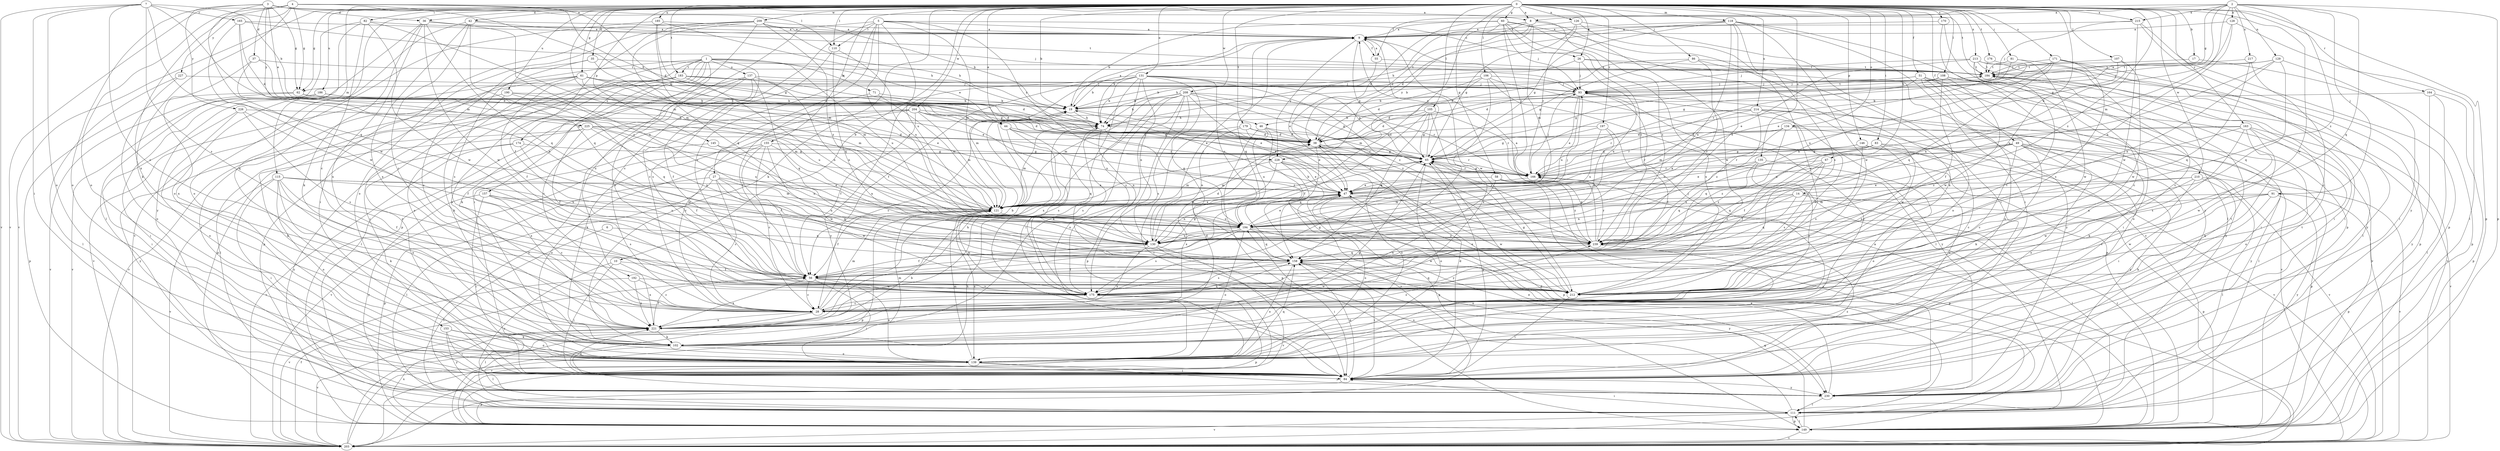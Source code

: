 strict digraph  {
0;
1;
2;
3;
4;
5;
6;
7;
8;
9;
10;
14;
17;
19;
26;
27;
28;
35;
36;
37;
38;
42;
44;
46;
47;
49;
51;
55;
56;
58;
60;
61;
62;
65;
67;
71;
74;
81;
82;
83;
84;
86;
91;
93;
102;
105;
106;
107;
108;
110;
111;
115;
118;
121;
126;
128;
129;
130;
131;
134;
135;
137;
139;
145;
146;
149;
153;
155;
157;
158;
163;
164;
165;
166;
170;
171;
174;
175;
176;
179;
183;
184;
185;
186;
190;
192;
194;
197;
203;
204;
208;
209;
210;
212;
213;
214;
215;
217;
221;
225;
226;
227;
228;
230;
239;
0 -> 8  [label=a];
0 -> 10  [label=b];
0 -> 14  [label=b];
0 -> 17  [label=b];
0 -> 19  [label=b];
0 -> 26  [label=c];
0 -> 35  [label=d];
0 -> 36  [label=d];
0 -> 42  [label=e];
0 -> 44  [label=e];
0 -> 49  [label=f];
0 -> 51  [label=f];
0 -> 58  [label=g];
0 -> 60  [label=g];
0 -> 61  [label=g];
0 -> 62  [label=g];
0 -> 67  [label=h];
0 -> 81  [label=i];
0 -> 82  [label=i];
0 -> 83  [label=i];
0 -> 86  [label=j];
0 -> 102  [label=k];
0 -> 105  [label=l];
0 -> 106  [label=l];
0 -> 107  [label=l];
0 -> 108  [label=l];
0 -> 110  [label=l];
0 -> 115  [label=m];
0 -> 118  [label=m];
0 -> 121  [label=m];
0 -> 126  [label=n];
0 -> 131  [label=o];
0 -> 134  [label=o];
0 -> 135  [label=o];
0 -> 145  [label=p];
0 -> 146  [label=p];
0 -> 149  [label=p];
0 -> 153  [label=q];
0 -> 155  [label=q];
0 -> 163  [label=r];
0 -> 164  [label=r];
0 -> 170  [label=s];
0 -> 171  [label=s];
0 -> 176  [label=t];
0 -> 179  [label=t];
0 -> 183  [label=t];
0 -> 185  [label=u];
0 -> 186  [label=u];
0 -> 190  [label=u];
0 -> 197  [label=v];
0 -> 203  [label=v];
0 -> 204  [label=w];
0 -> 208  [label=w];
0 -> 209  [label=w];
0 -> 210  [label=w];
0 -> 212  [label=w];
0 -> 213  [label=x];
0 -> 214  [label=x];
0 -> 215  [label=x];
0 -> 239  [label=z];
1 -> 44  [label=e];
1 -> 71  [label=h];
1 -> 84  [label=i];
1 -> 102  [label=k];
1 -> 137  [label=o];
1 -> 139  [label=o];
1 -> 149  [label=p];
1 -> 157  [label=q];
1 -> 174  [label=s];
1 -> 175  [label=s];
1 -> 183  [label=t];
1 -> 192  [label=u];
1 -> 194  [label=u];
2 -> 8  [label=a];
2 -> 46  [label=e];
2 -> 55  [label=f];
2 -> 62  [label=g];
2 -> 91  [label=j];
2 -> 121  [label=m];
2 -> 128  [label=n];
2 -> 129  [label=n];
2 -> 149  [label=p];
2 -> 158  [label=q];
2 -> 215  [label=x];
2 -> 217  [label=x];
2 -> 239  [label=z];
3 -> 36  [label=d];
3 -> 37  [label=d];
3 -> 46  [label=e];
3 -> 62  [label=g];
3 -> 110  [label=l];
3 -> 139  [label=o];
3 -> 184  [label=t];
3 -> 212  [label=w];
3 -> 225  [label=y];
3 -> 226  [label=y];
4 -> 8  [label=a];
4 -> 38  [label=d];
4 -> 62  [label=g];
4 -> 65  [label=g];
4 -> 74  [label=h];
4 -> 102  [label=k];
4 -> 139  [label=o];
4 -> 203  [label=v];
4 -> 221  [label=x];
4 -> 227  [label=y];
5 -> 9  [label=a];
5 -> 26  [label=c];
5 -> 27  [label=c];
5 -> 28  [label=c];
5 -> 84  [label=i];
5 -> 110  [label=l];
5 -> 121  [label=m];
5 -> 175  [label=s];
5 -> 194  [label=u];
5 -> 228  [label=y];
5 -> 239  [label=z];
6 -> 111  [label=l];
6 -> 130  [label=n];
7 -> 19  [label=b];
7 -> 28  [label=c];
7 -> 84  [label=i];
7 -> 121  [label=m];
7 -> 139  [label=o];
7 -> 158  [label=q];
7 -> 165  [label=r];
7 -> 175  [label=s];
7 -> 203  [label=v];
8 -> 9  [label=a];
8 -> 38  [label=d];
8 -> 74  [label=h];
8 -> 121  [label=m];
8 -> 212  [label=w];
8 -> 228  [label=y];
8 -> 239  [label=z];
9 -> 55  [label=f];
9 -> 65  [label=g];
9 -> 74  [label=h];
9 -> 158  [label=q];
9 -> 212  [label=w];
9 -> 228  [label=y];
10 -> 56  [label=f];
10 -> 84  [label=i];
10 -> 221  [label=x];
10 -> 230  [label=y];
14 -> 111  [label=l];
14 -> 121  [label=m];
14 -> 130  [label=n];
14 -> 149  [label=p];
14 -> 158  [label=q];
14 -> 239  [label=z];
17 -> 149  [label=p];
17 -> 184  [label=t];
19 -> 9  [label=a];
19 -> 28  [label=c];
19 -> 47  [label=e];
19 -> 74  [label=h];
26 -> 74  [label=h];
26 -> 93  [label=j];
26 -> 130  [label=n];
26 -> 184  [label=t];
26 -> 230  [label=y];
27 -> 28  [label=c];
27 -> 47  [label=e];
27 -> 111  [label=l];
27 -> 130  [label=n];
27 -> 149  [label=p];
27 -> 158  [label=q];
27 -> 212  [label=w];
28 -> 19  [label=b];
28 -> 111  [label=l];
28 -> 121  [label=m];
28 -> 158  [label=q];
28 -> 221  [label=x];
35 -> 28  [label=c];
35 -> 121  [label=m];
35 -> 175  [label=s];
35 -> 184  [label=t];
36 -> 9  [label=a];
36 -> 102  [label=k];
36 -> 130  [label=n];
36 -> 158  [label=q];
36 -> 212  [label=w];
36 -> 221  [label=x];
36 -> 230  [label=y];
37 -> 38  [label=d];
37 -> 130  [label=n];
37 -> 184  [label=t];
37 -> 221  [label=x];
38 -> 65  [label=g];
38 -> 139  [label=o];
38 -> 158  [label=q];
38 -> 166  [label=r];
42 -> 9  [label=a];
42 -> 28  [label=c];
42 -> 139  [label=o];
42 -> 158  [label=q];
42 -> 184  [label=t];
42 -> 221  [label=x];
44 -> 38  [label=d];
44 -> 84  [label=i];
44 -> 158  [label=q];
44 -> 166  [label=r];
44 -> 175  [label=s];
46 -> 38  [label=d];
46 -> 149  [label=p];
46 -> 194  [label=u];
46 -> 203  [label=v];
46 -> 239  [label=z];
47 -> 121  [label=m];
47 -> 130  [label=n];
47 -> 139  [label=o];
47 -> 203  [label=v];
47 -> 212  [label=w];
49 -> 28  [label=c];
49 -> 65  [label=g];
49 -> 84  [label=i];
49 -> 102  [label=k];
49 -> 139  [label=o];
49 -> 149  [label=p];
49 -> 166  [label=r];
49 -> 203  [label=v];
49 -> 239  [label=z];
51 -> 19  [label=b];
51 -> 65  [label=g];
51 -> 84  [label=i];
51 -> 93  [label=j];
51 -> 139  [label=o];
51 -> 203  [label=v];
51 -> 230  [label=y];
55 -> 9  [label=a];
55 -> 47  [label=e];
55 -> 184  [label=t];
56 -> 28  [label=c];
56 -> 65  [label=g];
56 -> 84  [label=i];
56 -> 139  [label=o];
56 -> 175  [label=s];
56 -> 212  [label=w];
56 -> 221  [label=x];
58 -> 47  [label=e];
58 -> 149  [label=p];
58 -> 221  [label=x];
58 -> 230  [label=y];
58 -> 239  [label=z];
60 -> 9  [label=a];
60 -> 19  [label=b];
60 -> 38  [label=d];
60 -> 93  [label=j];
60 -> 102  [label=k];
60 -> 130  [label=n];
60 -> 166  [label=r];
60 -> 203  [label=v];
60 -> 221  [label=x];
60 -> 239  [label=z];
61 -> 47  [label=e];
61 -> 56  [label=f];
61 -> 65  [label=g];
61 -> 84  [label=i];
61 -> 93  [label=j];
61 -> 102  [label=k];
61 -> 121  [label=m];
61 -> 203  [label=v];
62 -> 19  [label=b];
62 -> 38  [label=d];
62 -> 121  [label=m];
62 -> 149  [label=p];
62 -> 203  [label=v];
65 -> 9  [label=a];
65 -> 121  [label=m];
65 -> 139  [label=o];
65 -> 149  [label=p];
65 -> 166  [label=r];
67 -> 56  [label=f];
67 -> 158  [label=q];
67 -> 166  [label=r];
67 -> 175  [label=s];
67 -> 239  [label=z];
71 -> 19  [label=b];
71 -> 56  [label=f];
71 -> 121  [label=m];
74 -> 38  [label=d];
74 -> 121  [label=m];
74 -> 130  [label=n];
74 -> 175  [label=s];
74 -> 239  [label=z];
81 -> 28  [label=c];
81 -> 166  [label=r];
81 -> 184  [label=t];
81 -> 212  [label=w];
82 -> 9  [label=a];
82 -> 28  [label=c];
82 -> 111  [label=l];
82 -> 121  [label=m];
82 -> 139  [label=o];
82 -> 212  [label=w];
83 -> 28  [label=c];
83 -> 47  [label=e];
83 -> 56  [label=f];
83 -> 65  [label=g];
83 -> 175  [label=s];
83 -> 230  [label=y];
84 -> 38  [label=d];
84 -> 65  [label=g];
84 -> 149  [label=p];
84 -> 158  [label=q];
84 -> 184  [label=t];
84 -> 221  [label=x];
84 -> 230  [label=y];
84 -> 239  [label=z];
86 -> 38  [label=d];
86 -> 65  [label=g];
86 -> 139  [label=o];
86 -> 184  [label=t];
86 -> 239  [label=z];
91 -> 102  [label=k];
91 -> 121  [label=m];
91 -> 149  [label=p];
91 -> 194  [label=u];
91 -> 212  [label=w];
91 -> 230  [label=y];
93 -> 19  [label=b];
93 -> 38  [label=d];
93 -> 47  [label=e];
93 -> 184  [label=t];
93 -> 194  [label=u];
93 -> 203  [label=v];
93 -> 230  [label=y];
102 -> 65  [label=g];
102 -> 93  [label=j];
102 -> 111  [label=l];
102 -> 121  [label=m];
102 -> 139  [label=o];
102 -> 239  [label=z];
105 -> 38  [label=d];
105 -> 56  [label=f];
105 -> 65  [label=g];
105 -> 74  [label=h];
105 -> 158  [label=q];
105 -> 166  [label=r];
105 -> 175  [label=s];
106 -> 19  [label=b];
106 -> 38  [label=d];
106 -> 93  [label=j];
106 -> 111  [label=l];
106 -> 121  [label=m];
106 -> 149  [label=p];
106 -> 221  [label=x];
107 -> 130  [label=n];
107 -> 184  [label=t];
107 -> 194  [label=u];
107 -> 212  [label=w];
108 -> 38  [label=d];
108 -> 56  [label=f];
108 -> 84  [label=i];
108 -> 93  [label=j];
108 -> 139  [label=o];
108 -> 212  [label=w];
110 -> 28  [label=c];
110 -> 158  [label=q];
110 -> 194  [label=u];
111 -> 47  [label=e];
111 -> 84  [label=i];
111 -> 149  [label=p];
111 -> 194  [label=u];
111 -> 203  [label=v];
115 -> 47  [label=e];
115 -> 56  [label=f];
115 -> 84  [label=i];
115 -> 102  [label=k];
115 -> 121  [label=m];
115 -> 139  [label=o];
115 -> 194  [label=u];
115 -> 203  [label=v];
115 -> 221  [label=x];
118 -> 9  [label=a];
118 -> 38  [label=d];
118 -> 65  [label=g];
118 -> 84  [label=i];
118 -> 111  [label=l];
118 -> 130  [label=n];
118 -> 175  [label=s];
118 -> 212  [label=w];
118 -> 239  [label=z];
121 -> 47  [label=e];
121 -> 56  [label=f];
121 -> 139  [label=o];
121 -> 149  [label=p];
121 -> 194  [label=u];
126 -> 9  [label=a];
126 -> 28  [label=c];
126 -> 65  [label=g];
126 -> 84  [label=i];
126 -> 166  [label=r];
128 -> 9  [label=a];
128 -> 65  [label=g];
128 -> 111  [label=l];
128 -> 130  [label=n];
129 -> 84  [label=i];
129 -> 93  [label=j];
129 -> 130  [label=n];
129 -> 158  [label=q];
129 -> 184  [label=t];
129 -> 194  [label=u];
130 -> 9  [label=a];
130 -> 38  [label=d];
130 -> 56  [label=f];
130 -> 84  [label=i];
130 -> 203  [label=v];
130 -> 221  [label=x];
131 -> 19  [label=b];
131 -> 56  [label=f];
131 -> 65  [label=g];
131 -> 74  [label=h];
131 -> 84  [label=i];
131 -> 93  [label=j];
131 -> 121  [label=m];
131 -> 130  [label=n];
131 -> 158  [label=q];
131 -> 175  [label=s];
131 -> 194  [label=u];
131 -> 230  [label=y];
131 -> 239  [label=z];
134 -> 38  [label=d];
134 -> 102  [label=k];
134 -> 158  [label=q];
134 -> 166  [label=r];
134 -> 194  [label=u];
134 -> 230  [label=y];
135 -> 28  [label=c];
135 -> 47  [label=e];
135 -> 139  [label=o];
135 -> 158  [label=q];
135 -> 166  [label=r];
137 -> 28  [label=c];
137 -> 56  [label=f];
137 -> 93  [label=j];
137 -> 111  [label=l];
137 -> 130  [label=n];
137 -> 158  [label=q];
137 -> 175  [label=s];
139 -> 84  [label=i];
139 -> 121  [label=m];
139 -> 158  [label=q];
139 -> 184  [label=t];
139 -> 230  [label=y];
145 -> 65  [label=g];
145 -> 130  [label=n];
145 -> 221  [label=x];
146 -> 65  [label=g];
146 -> 139  [label=o];
146 -> 166  [label=r];
146 -> 175  [label=s];
146 -> 203  [label=v];
149 -> 38  [label=d];
149 -> 111  [label=l];
149 -> 158  [label=q];
149 -> 166  [label=r];
149 -> 203  [label=v];
149 -> 221  [label=x];
153 -> 84  [label=i];
153 -> 102  [label=k];
153 -> 139  [label=o];
153 -> 230  [label=y];
155 -> 28  [label=c];
155 -> 56  [label=f];
155 -> 65  [label=g];
155 -> 130  [label=n];
155 -> 139  [label=o];
155 -> 203  [label=v];
155 -> 212  [label=w];
157 -> 28  [label=c];
157 -> 84  [label=i];
157 -> 121  [label=m];
157 -> 175  [label=s];
157 -> 194  [label=u];
157 -> 230  [label=y];
158 -> 56  [label=f];
158 -> 84  [label=i];
158 -> 139  [label=o];
158 -> 175  [label=s];
158 -> 230  [label=y];
163 -> 38  [label=d];
163 -> 102  [label=k];
163 -> 139  [label=o];
163 -> 175  [label=s];
163 -> 194  [label=u];
163 -> 203  [label=v];
163 -> 212  [label=w];
163 -> 239  [label=z];
164 -> 19  [label=b];
164 -> 111  [label=l];
164 -> 149  [label=p];
164 -> 230  [label=y];
165 -> 9  [label=a];
165 -> 38  [label=d];
165 -> 93  [label=j];
165 -> 212  [label=w];
165 -> 239  [label=z];
166 -> 47  [label=e];
166 -> 65  [label=g];
166 -> 93  [label=j];
170 -> 9  [label=a];
170 -> 149  [label=p];
170 -> 230  [label=y];
171 -> 65  [label=g];
171 -> 84  [label=i];
171 -> 130  [label=n];
171 -> 158  [label=q];
171 -> 175  [label=s];
171 -> 184  [label=t];
171 -> 230  [label=y];
174 -> 56  [label=f];
174 -> 65  [label=g];
174 -> 203  [label=v];
174 -> 230  [label=y];
175 -> 28  [label=c];
175 -> 65  [label=g];
175 -> 121  [label=m];
175 -> 149  [label=p];
175 -> 203  [label=v];
176 -> 47  [label=e];
176 -> 184  [label=t];
179 -> 38  [label=d];
179 -> 47  [label=e];
179 -> 84  [label=i];
179 -> 130  [label=n];
179 -> 166  [label=r];
183 -> 38  [label=d];
183 -> 74  [label=h];
183 -> 93  [label=j];
183 -> 130  [label=n];
183 -> 139  [label=o];
183 -> 149  [label=p];
183 -> 221  [label=x];
184 -> 93  [label=j];
184 -> 203  [label=v];
185 -> 9  [label=a];
185 -> 65  [label=g];
185 -> 74  [label=h];
185 -> 121  [label=m];
185 -> 203  [label=v];
186 -> 19  [label=b];
186 -> 47  [label=e];
186 -> 84  [label=i];
186 -> 203  [label=v];
190 -> 19  [label=b];
190 -> 111  [label=l];
190 -> 158  [label=q];
190 -> 194  [label=u];
190 -> 203  [label=v];
192 -> 28  [label=c];
192 -> 203  [label=v];
192 -> 212  [label=w];
192 -> 221  [label=x];
194 -> 47  [label=e];
194 -> 56  [label=f];
194 -> 93  [label=j];
194 -> 130  [label=n];
194 -> 139  [label=o];
194 -> 158  [label=q];
194 -> 175  [label=s];
194 -> 212  [label=w];
194 -> 239  [label=z];
197 -> 38  [label=d];
197 -> 56  [label=f];
197 -> 65  [label=g];
197 -> 130  [label=n];
197 -> 194  [label=u];
203 -> 9  [label=a];
203 -> 19  [label=b];
203 -> 56  [label=f];
203 -> 74  [label=h];
204 -> 28  [label=c];
204 -> 38  [label=d];
204 -> 56  [label=f];
204 -> 65  [label=g];
204 -> 74  [label=h];
204 -> 102  [label=k];
204 -> 121  [label=m];
204 -> 194  [label=u];
204 -> 230  [label=y];
208 -> 19  [label=b];
208 -> 47  [label=e];
208 -> 65  [label=g];
208 -> 74  [label=h];
208 -> 102  [label=k];
208 -> 121  [label=m];
208 -> 139  [label=o];
208 -> 149  [label=p];
208 -> 166  [label=r];
208 -> 175  [label=s];
208 -> 221  [label=x];
208 -> 239  [label=z];
209 -> 9  [label=a];
209 -> 19  [label=b];
209 -> 56  [label=f];
209 -> 74  [label=h];
209 -> 84  [label=i];
209 -> 139  [label=o];
209 -> 149  [label=p];
209 -> 158  [label=q];
209 -> 239  [label=z];
210 -> 28  [label=c];
210 -> 47  [label=e];
210 -> 111  [label=l];
210 -> 194  [label=u];
210 -> 203  [label=v];
210 -> 212  [label=w];
212 -> 47  [label=e];
212 -> 65  [label=g];
212 -> 84  [label=i];
212 -> 93  [label=j];
212 -> 158  [label=q];
212 -> 184  [label=t];
213 -> 28  [label=c];
213 -> 47  [label=e];
213 -> 84  [label=i];
213 -> 93  [label=j];
213 -> 111  [label=l];
213 -> 149  [label=p];
213 -> 184  [label=t];
214 -> 74  [label=h];
214 -> 111  [label=l];
214 -> 121  [label=m];
214 -> 166  [label=r];
214 -> 175  [label=s];
214 -> 212  [label=w];
214 -> 239  [label=z];
215 -> 9  [label=a];
215 -> 93  [label=j];
215 -> 149  [label=p];
215 -> 212  [label=w];
215 -> 230  [label=y];
217 -> 28  [label=c];
217 -> 158  [label=q];
217 -> 184  [label=t];
221 -> 38  [label=d];
221 -> 56  [label=f];
221 -> 74  [label=h];
221 -> 102  [label=k];
221 -> 203  [label=v];
225 -> 38  [label=d];
225 -> 56  [label=f];
225 -> 102  [label=k];
225 -> 130  [label=n];
225 -> 166  [label=r];
225 -> 194  [label=u];
225 -> 230  [label=y];
226 -> 56  [label=f];
226 -> 74  [label=h];
226 -> 84  [label=i];
226 -> 139  [label=o];
226 -> 175  [label=s];
227 -> 93  [label=j];
227 -> 111  [label=l];
227 -> 139  [label=o];
228 -> 47  [label=e];
228 -> 121  [label=m];
228 -> 149  [label=p];
228 -> 166  [label=r];
228 -> 221  [label=x];
228 -> 230  [label=y];
230 -> 47  [label=e];
230 -> 111  [label=l];
239 -> 9  [label=a];
239 -> 19  [label=b];
239 -> 65  [label=g];
239 -> 139  [label=o];
239 -> 158  [label=q];
239 -> 166  [label=r];
}
